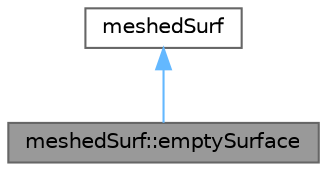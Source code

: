 digraph "meshedSurf::emptySurface"
{
 // LATEX_PDF_SIZE
  bgcolor="transparent";
  edge [fontname=Helvetica,fontsize=10,labelfontname=Helvetica,labelfontsize=10];
  node [fontname=Helvetica,fontsize=10,shape=box,height=0.2,width=0.4];
  Node1 [id="Node000001",label="meshedSurf::emptySurface",height=0.2,width=0.4,color="gray40", fillcolor="grey60", style="filled", fontcolor="black",tooltip=" "];
  Node2 -> Node1 [id="edge1_Node000001_Node000002",dir="back",color="steelblue1",style="solid",tooltip=" "];
  Node2 [id="Node000002",label="meshedSurf",height=0.2,width=0.4,color="gray40", fillcolor="white", style="filled",URL="$classFoam_1_1meshedSurf.html",tooltip="Abstract definition of a meshed surface defined by faces and points."];
}
